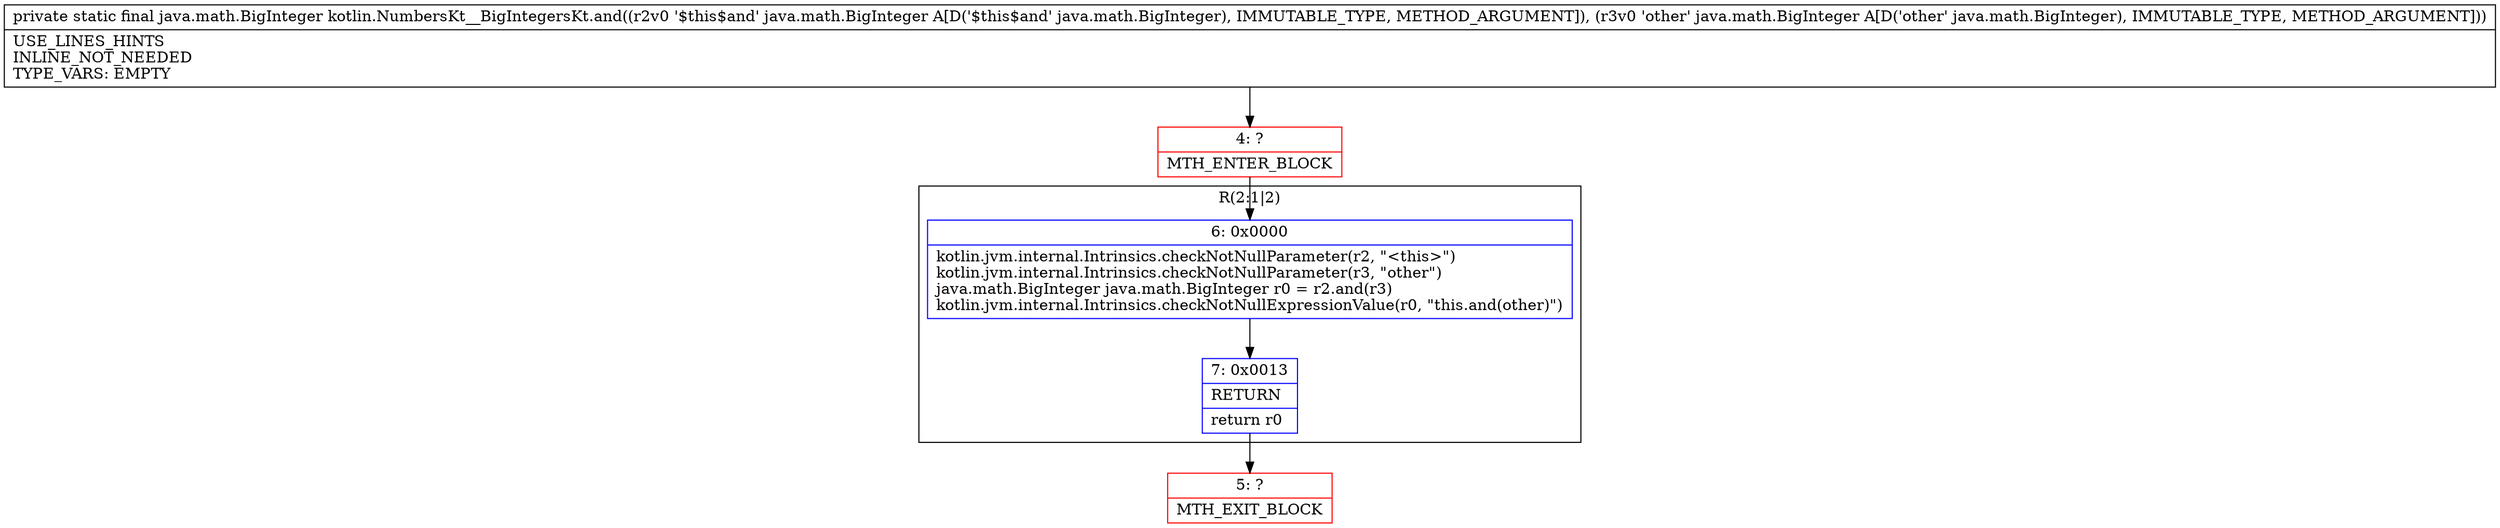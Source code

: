 digraph "CFG forkotlin.NumbersKt__BigIntegersKt.and(Ljava\/math\/BigInteger;Ljava\/math\/BigInteger;)Ljava\/math\/BigInteger;" {
subgraph cluster_Region_740701757 {
label = "R(2:1|2)";
node [shape=record,color=blue];
Node_6 [shape=record,label="{6\:\ 0x0000|kotlin.jvm.internal.Intrinsics.checkNotNullParameter(r2, \"\<this\>\")\lkotlin.jvm.internal.Intrinsics.checkNotNullParameter(r3, \"other\")\ljava.math.BigInteger java.math.BigInteger r0 = r2.and(r3)\lkotlin.jvm.internal.Intrinsics.checkNotNullExpressionValue(r0, \"this.and(other)\")\l}"];
Node_7 [shape=record,label="{7\:\ 0x0013|RETURN\l|return r0\l}"];
}
Node_4 [shape=record,color=red,label="{4\:\ ?|MTH_ENTER_BLOCK\l}"];
Node_5 [shape=record,color=red,label="{5\:\ ?|MTH_EXIT_BLOCK\l}"];
MethodNode[shape=record,label="{private static final java.math.BigInteger kotlin.NumbersKt__BigIntegersKt.and((r2v0 '$this$and' java.math.BigInteger A[D('$this$and' java.math.BigInteger), IMMUTABLE_TYPE, METHOD_ARGUMENT]), (r3v0 'other' java.math.BigInteger A[D('other' java.math.BigInteger), IMMUTABLE_TYPE, METHOD_ARGUMENT]))  | USE_LINES_HINTS\lINLINE_NOT_NEEDED\lTYPE_VARS: EMPTY\l}"];
MethodNode -> Node_4;Node_6 -> Node_7;
Node_7 -> Node_5;
Node_4 -> Node_6;
}

